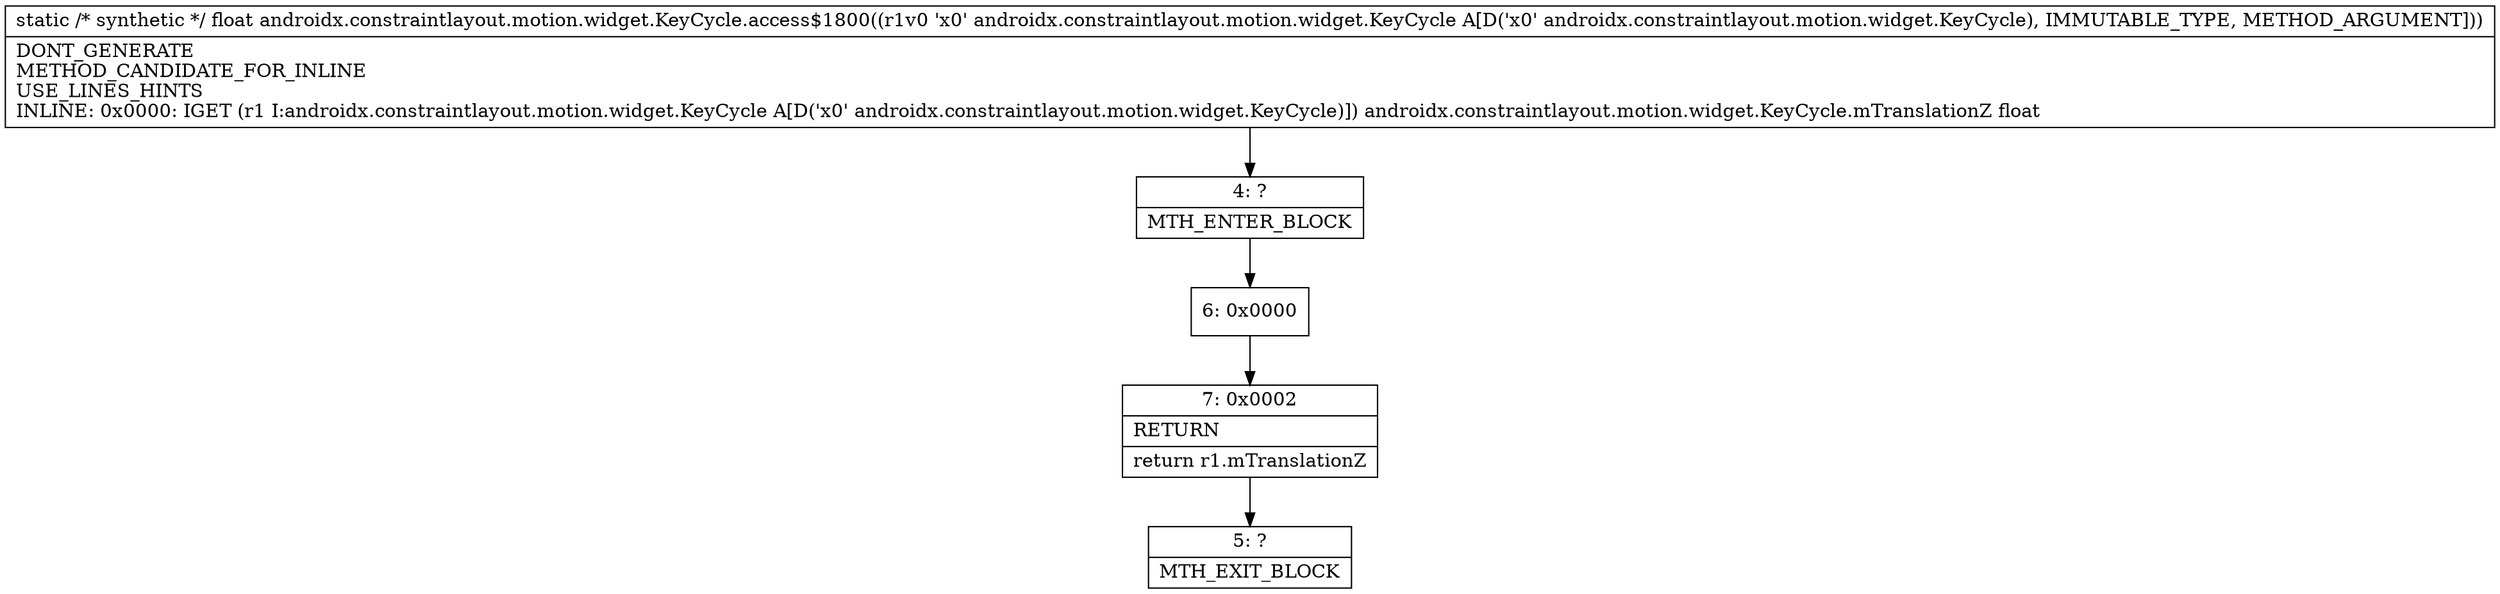 digraph "CFG forandroidx.constraintlayout.motion.widget.KeyCycle.access$1800(Landroidx\/constraintlayout\/motion\/widget\/KeyCycle;)F" {
Node_4 [shape=record,label="{4\:\ ?|MTH_ENTER_BLOCK\l}"];
Node_6 [shape=record,label="{6\:\ 0x0000}"];
Node_7 [shape=record,label="{7\:\ 0x0002|RETURN\l|return r1.mTranslationZ\l}"];
Node_5 [shape=record,label="{5\:\ ?|MTH_EXIT_BLOCK\l}"];
MethodNode[shape=record,label="{static \/* synthetic *\/ float androidx.constraintlayout.motion.widget.KeyCycle.access$1800((r1v0 'x0' androidx.constraintlayout.motion.widget.KeyCycle A[D('x0' androidx.constraintlayout.motion.widget.KeyCycle), IMMUTABLE_TYPE, METHOD_ARGUMENT]))  | DONT_GENERATE\lMETHOD_CANDIDATE_FOR_INLINE\lUSE_LINES_HINTS\lINLINE: 0x0000: IGET  (r1 I:androidx.constraintlayout.motion.widget.KeyCycle A[D('x0' androidx.constraintlayout.motion.widget.KeyCycle)]) androidx.constraintlayout.motion.widget.KeyCycle.mTranslationZ float\l}"];
MethodNode -> Node_4;Node_4 -> Node_6;
Node_6 -> Node_7;
Node_7 -> Node_5;
}

